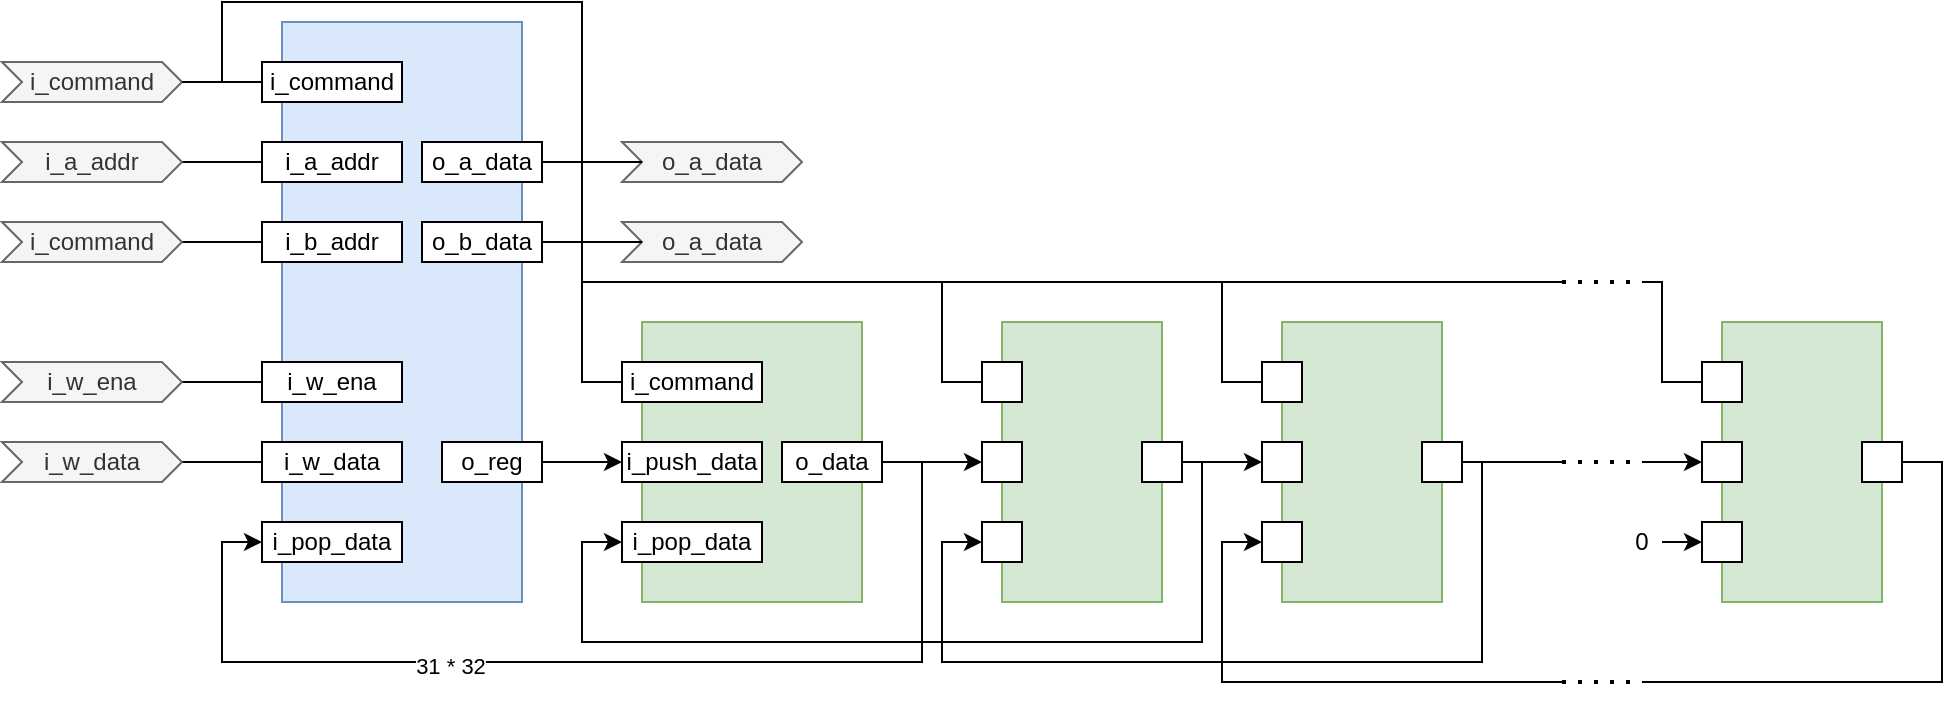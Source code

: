 <mxfile version="27.0.5">
  <diagram name="Page-1" id="EF95RXOkAe6jpXl8hsVO">
    <mxGraphModel dx="2315" dy="1381" grid="1" gridSize="10" guides="1" tooltips="1" connect="1" arrows="1" fold="1" page="1" pageScale="1" pageWidth="850" pageHeight="1100" math="0" shadow="0">
      <root>
        <mxCell id="0" />
        <mxCell id="1" parent="0" />
        <mxCell id="Xn5FnCG-qSh6JUQlaOpy-32" value="" style="rounded=0;whiteSpace=wrap;html=1;fillColor=#d5e8d4;strokeColor=#82b366;" parent="1" vertex="1">
          <mxGeometry x="190" y="500" width="110" height="140" as="geometry" />
        </mxCell>
        <mxCell id="Xn5FnCG-qSh6JUQlaOpy-5" value="i_command" style="rounded=0;whiteSpace=wrap;html=1;" parent="1" vertex="1">
          <mxGeometry x="180" y="520" width="70" height="20" as="geometry" />
        </mxCell>
        <mxCell id="Xn5FnCG-qSh6JUQlaOpy-38" value="i_pop_data" style="rounded=0;whiteSpace=wrap;html=1;" parent="1" vertex="1">
          <mxGeometry x="180" y="600" width="70" height="20" as="geometry" />
        </mxCell>
        <mxCell id="Xn5FnCG-qSh6JUQlaOpy-41" value="o_data" style="rounded=0;whiteSpace=wrap;html=1;" parent="1" vertex="1">
          <mxGeometry x="260" y="560" width="50" height="20" as="geometry" />
        </mxCell>
        <mxCell id="Xn5FnCG-qSh6JUQlaOpy-35" value="i_push_data" style="rounded=0;whiteSpace=wrap;html=1;" parent="1" vertex="1">
          <mxGeometry x="180" y="560" width="70" height="20" as="geometry" />
        </mxCell>
        <mxCell id="Xn5FnCG-qSh6JUQlaOpy-45" value="" style="endArrow=none;html=1;rounded=0;entryX=0;entryY=0.5;entryDx=0;entryDy=0;exitX=0;exitY=0.5;exitDx=0;exitDy=0;startArrow=none;startFill=0;" parent="1" source="Xn5FnCG-qSh6JUQlaOpy-5" target="Xn5FnCG-qSh6JUQlaOpy-48" edge="1">
          <mxGeometry width="50" height="50" relative="1" as="geometry">
            <mxPoint x="170" y="530" as="sourcePoint" />
            <mxPoint x="460" y="530" as="targetPoint" />
            <Array as="points">
              <mxPoint x="160" y="530" />
              <mxPoint x="160" y="480" />
              <mxPoint x="340" y="480" />
              <mxPoint x="340" y="530" />
              <mxPoint x="360" y="530" />
            </Array>
          </mxGeometry>
        </mxCell>
        <mxCell id="Xn5FnCG-qSh6JUQlaOpy-47" value="" style="rounded=0;whiteSpace=wrap;html=1;fillColor=#d5e8d4;strokeColor=#82b366;" parent="1" vertex="1">
          <mxGeometry x="370" y="500" width="80" height="140" as="geometry" />
        </mxCell>
        <mxCell id="Xn5FnCG-qSh6JUQlaOpy-48" value="" style="rounded=0;whiteSpace=wrap;html=1;" parent="1" vertex="1">
          <mxGeometry x="360" y="520" width="20" height="20" as="geometry" />
        </mxCell>
        <mxCell id="Xn5FnCG-qSh6JUQlaOpy-49" value="" style="endArrow=classic;html=1;rounded=0;entryX=0;entryY=0.5;entryDx=0;entryDy=0;exitX=1;exitY=0.5;exitDx=0;exitDy=0;" parent="1" source="Xn5FnCG-qSh6JUQlaOpy-41" target="Xn5FnCG-qSh6JUQlaOpy-51" edge="1">
          <mxGeometry width="50" height="50" relative="1" as="geometry">
            <mxPoint x="360" y="570" as="sourcePoint" />
            <mxPoint x="460" y="570" as="targetPoint" />
          </mxGeometry>
        </mxCell>
        <mxCell id="Xn5FnCG-qSh6JUQlaOpy-51" value="" style="rounded=0;whiteSpace=wrap;html=1;" parent="1" vertex="1">
          <mxGeometry x="360" y="560" width="20" height="20" as="geometry" />
        </mxCell>
        <mxCell id="Xn5FnCG-qSh6JUQlaOpy-54" value="" style="rounded=0;whiteSpace=wrap;html=1;" parent="1" vertex="1">
          <mxGeometry x="360" y="600" width="20" height="20" as="geometry" />
        </mxCell>
        <mxCell id="Xn5FnCG-qSh6JUQlaOpy-56" value="" style="rounded=0;whiteSpace=wrap;html=1;" parent="1" vertex="1">
          <mxGeometry x="440" y="560" width="20" height="20" as="geometry" />
        </mxCell>
        <mxCell id="Xn5FnCG-qSh6JUQlaOpy-59" value="" style="endArrow=classic;html=1;rounded=0;exitX=1;exitY=0.5;exitDx=0;exitDy=0;entryX=0;entryY=0.5;entryDx=0;entryDy=0;" parent="1" source="Xn5FnCG-qSh6JUQlaOpy-56" target="Xn5FnCG-qSh6JUQlaOpy-38" edge="1">
          <mxGeometry width="50" height="50" relative="1" as="geometry">
            <mxPoint x="450" y="490" as="sourcePoint" />
            <mxPoint x="210" y="610" as="targetPoint" />
            <Array as="points">
              <mxPoint x="470" y="570" />
              <mxPoint x="470" y="660" />
              <mxPoint x="160" y="660" />
              <mxPoint x="160" y="610" />
            </Array>
          </mxGeometry>
        </mxCell>
        <mxCell id="Xn5FnCG-qSh6JUQlaOpy-61" value="" style="rounded=0;whiteSpace=wrap;html=1;fillColor=#d5e8d4;strokeColor=#82b366;" parent="1" vertex="1">
          <mxGeometry x="510" y="500" width="80" height="140" as="geometry" />
        </mxCell>
        <mxCell id="Xn5FnCG-qSh6JUQlaOpy-62" value="" style="rounded=0;whiteSpace=wrap;html=1;" parent="1" vertex="1">
          <mxGeometry x="500" y="520" width="20" height="20" as="geometry" />
        </mxCell>
        <mxCell id="Xn5FnCG-qSh6JUQlaOpy-63" value="" style="rounded=0;whiteSpace=wrap;html=1;" parent="1" vertex="1">
          <mxGeometry x="500" y="560" width="20" height="20" as="geometry" />
        </mxCell>
        <mxCell id="Xn5FnCG-qSh6JUQlaOpy-64" value="" style="rounded=0;whiteSpace=wrap;html=1;" parent="1" vertex="1">
          <mxGeometry x="500" y="600" width="20" height="20" as="geometry" />
        </mxCell>
        <mxCell id="Xn5FnCG-qSh6JUQlaOpy-65" value="" style="rounded=0;whiteSpace=wrap;html=1;" parent="1" vertex="1">
          <mxGeometry x="580" y="560" width="20" height="20" as="geometry" />
        </mxCell>
        <mxCell id="Xn5FnCG-qSh6JUQlaOpy-66" value="" style="endArrow=classic;html=1;rounded=0;exitX=1;exitY=0.5;exitDx=0;exitDy=0;entryX=0;entryY=0.5;entryDx=0;entryDy=0;" parent="1" source="Xn5FnCG-qSh6JUQlaOpy-65" edge="1">
          <mxGeometry width="50" height="50" relative="1" as="geometry">
            <mxPoint x="580" y="490" as="sourcePoint" />
            <mxPoint x="360" y="610" as="targetPoint" />
            <Array as="points">
              <mxPoint x="610" y="570" />
              <mxPoint x="610" y="670" />
              <mxPoint x="340" y="670" />
              <mxPoint x="340" y="610" />
            </Array>
          </mxGeometry>
        </mxCell>
        <mxCell id="Xn5FnCG-qSh6JUQlaOpy-68" value="" style="rounded=0;whiteSpace=wrap;html=1;fillColor=#d5e8d4;strokeColor=#82b366;" parent="1" vertex="1">
          <mxGeometry x="730" y="500" width="80" height="140" as="geometry" />
        </mxCell>
        <mxCell id="Xn5FnCG-qSh6JUQlaOpy-69" value="" style="rounded=0;whiteSpace=wrap;html=1;" parent="1" vertex="1">
          <mxGeometry x="720" y="520" width="20" height="20" as="geometry" />
        </mxCell>
        <mxCell id="Xn5FnCG-qSh6JUQlaOpy-70" value="" style="rounded=0;whiteSpace=wrap;html=1;" parent="1" vertex="1">
          <mxGeometry x="720" y="560" width="20" height="20" as="geometry" />
        </mxCell>
        <mxCell id="Xn5FnCG-qSh6JUQlaOpy-71" value="" style="rounded=0;whiteSpace=wrap;html=1;" parent="1" vertex="1">
          <mxGeometry x="720" y="600" width="20" height="20" as="geometry" />
        </mxCell>
        <mxCell id="Xn5FnCG-qSh6JUQlaOpy-72" value="" style="rounded=0;whiteSpace=wrap;html=1;" parent="1" vertex="1">
          <mxGeometry x="800" y="560" width="20" height="20" as="geometry" />
        </mxCell>
        <mxCell id="Xn5FnCG-qSh6JUQlaOpy-75" value="" style="endArrow=classic;html=1;rounded=0;entryX=0;entryY=0.5;entryDx=0;entryDy=0;" parent="1" target="Xn5FnCG-qSh6JUQlaOpy-64" edge="1">
          <mxGeometry width="50" height="50" relative="1" as="geometry">
            <mxPoint x="650" y="680" as="sourcePoint" />
            <mxPoint x="520" y="660" as="targetPoint" />
            <Array as="points">
              <mxPoint x="480" y="680" />
              <mxPoint x="480" y="610" />
            </Array>
          </mxGeometry>
        </mxCell>
        <mxCell id="Xn5FnCG-qSh6JUQlaOpy-76" value="" style="endArrow=classic;html=1;rounded=0;entryX=0;entryY=0.5;entryDx=0;entryDy=0;" parent="1" target="Xn5FnCG-qSh6JUQlaOpy-70" edge="1">
          <mxGeometry width="50" height="50" relative="1" as="geometry">
            <mxPoint x="690" y="570" as="sourcePoint" />
            <mxPoint x="520" y="660" as="targetPoint" />
          </mxGeometry>
        </mxCell>
        <mxCell id="Xn5FnCG-qSh6JUQlaOpy-77" value="" style="endArrow=none;html=1;rounded=0;" parent="1" edge="1">
          <mxGeometry width="50" height="50" relative="1" as="geometry">
            <mxPoint x="650" y="480" as="sourcePoint" />
            <mxPoint x="340" y="480" as="targetPoint" />
          </mxGeometry>
        </mxCell>
        <mxCell id="Xn5FnCG-qSh6JUQlaOpy-78" value="" style="endArrow=none;html=1;rounded=0;entryX=0;entryY=0.5;entryDx=0;entryDy=0;startFill=0;" parent="1" target="Xn5FnCG-qSh6JUQlaOpy-69" edge="1">
          <mxGeometry width="50" height="50" relative="1" as="geometry">
            <mxPoint x="690" y="480" as="sourcePoint" />
            <mxPoint x="520" y="660" as="targetPoint" />
            <Array as="points">
              <mxPoint x="700" y="480" />
              <mxPoint x="700" y="530" />
            </Array>
          </mxGeometry>
        </mxCell>
        <mxCell id="Xn5FnCG-qSh6JUQlaOpy-80" value="" style="endArrow=none;dashed=1;html=1;dashPattern=1 3;strokeWidth=2;rounded=0;" parent="1" edge="1">
          <mxGeometry width="50" height="50" relative="1" as="geometry">
            <mxPoint x="650" y="480" as="sourcePoint" />
            <mxPoint x="690" y="480" as="targetPoint" />
          </mxGeometry>
        </mxCell>
        <mxCell id="Xn5FnCG-qSh6JUQlaOpy-81" value="" style="endArrow=none;dashed=1;html=1;dashPattern=1 3;strokeWidth=2;rounded=0;" parent="1" edge="1">
          <mxGeometry width="50" height="50" relative="1" as="geometry">
            <mxPoint x="650" y="570" as="sourcePoint" />
            <mxPoint x="690" y="570" as="targetPoint" />
          </mxGeometry>
        </mxCell>
        <mxCell id="Xn5FnCG-qSh6JUQlaOpy-82" value="" style="endArrow=none;dashed=1;html=1;dashPattern=1 3;strokeWidth=2;rounded=0;" parent="1" edge="1">
          <mxGeometry width="50" height="50" relative="1" as="geometry">
            <mxPoint x="650" y="680" as="sourcePoint" />
            <mxPoint x="690" y="680" as="targetPoint" />
          </mxGeometry>
        </mxCell>
        <mxCell id="Xn5FnCG-qSh6JUQlaOpy-83" value="" style="endArrow=none;html=1;rounded=0;" parent="1" edge="1">
          <mxGeometry width="50" height="50" relative="1" as="geometry">
            <mxPoint x="610" y="570" as="sourcePoint" />
            <mxPoint x="650" y="570" as="targetPoint" />
          </mxGeometry>
        </mxCell>
        <mxCell id="Xn5FnCG-qSh6JUQlaOpy-85" value="" style="endArrow=none;html=1;rounded=0;entryX=1;entryY=0.5;entryDx=0;entryDy=0;" parent="1" target="Xn5FnCG-qSh6JUQlaOpy-72" edge="1">
          <mxGeometry width="50" height="50" relative="1" as="geometry">
            <mxPoint x="690" y="680" as="sourcePoint" />
            <mxPoint x="520" y="660" as="targetPoint" />
            <Array as="points">
              <mxPoint x="840" y="680" />
              <mxPoint x="840" y="570" />
            </Array>
          </mxGeometry>
        </mxCell>
        <mxCell id="Xn5FnCG-qSh6JUQlaOpy-86" value="" style="endArrow=classic;html=1;rounded=0;entryX=0;entryY=0.5;entryDx=0;entryDy=0;" parent="1" target="Xn5FnCG-qSh6JUQlaOpy-71" edge="1">
          <mxGeometry width="50" height="50" relative="1" as="geometry">
            <mxPoint x="700" y="610" as="sourcePoint" />
            <mxPoint x="520" y="660" as="targetPoint" />
          </mxGeometry>
        </mxCell>
        <mxCell id="Xn5FnCG-qSh6JUQlaOpy-88" value="0" style="text;html=1;align=center;verticalAlign=middle;whiteSpace=wrap;rounded=0;" parent="1" vertex="1">
          <mxGeometry x="680" y="600" width="20" height="20" as="geometry" />
        </mxCell>
        <mxCell id="Xn5FnCG-qSh6JUQlaOpy-90" value="" style="endArrow=classic;html=1;rounded=0;entryX=0;entryY=0.5;entryDx=0;entryDy=0;" parent="1" target="Xn5FnCG-qSh6JUQlaOpy-63" edge="1">
          <mxGeometry width="50" height="50" relative="1" as="geometry">
            <mxPoint x="470" y="570" as="sourcePoint" />
            <mxPoint x="510" y="660" as="targetPoint" />
          </mxGeometry>
        </mxCell>
        <mxCell id="Xn5FnCG-qSh6JUQlaOpy-91" value="" style="endArrow=none;html=1;rounded=0;entryX=0;entryY=0.5;entryDx=0;entryDy=0;startFill=0;" parent="1" target="Xn5FnCG-qSh6JUQlaOpy-62" edge="1">
          <mxGeometry width="50" height="50" relative="1" as="geometry">
            <mxPoint x="480" y="480" as="sourcePoint" />
            <mxPoint x="510" y="640" as="targetPoint" />
            <Array as="points">
              <mxPoint x="480" y="530" />
            </Array>
          </mxGeometry>
        </mxCell>
        <mxCell id="Xn5FnCG-qSh6JUQlaOpy-93" value="" style="rounded=0;whiteSpace=wrap;html=1;fillColor=#dae8fc;strokeColor=#6c8ebf;" parent="1" vertex="1">
          <mxGeometry x="10" y="350" width="120" height="290" as="geometry" />
        </mxCell>
        <mxCell id="Xn5FnCG-qSh6JUQlaOpy-95" value="" style="endArrow=classic;html=1;rounded=0;entryX=0;entryY=0.5;entryDx=0;entryDy=0;" parent="1" target="Xn5FnCG-qSh6JUQlaOpy-96" edge="1">
          <mxGeometry width="50" height="50" relative="1" as="geometry">
            <mxPoint x="330" y="570" as="sourcePoint" />
            <mxPoint x="-80" y="680" as="targetPoint" />
            <Array as="points">
              <mxPoint x="330" y="670" />
              <mxPoint x="-20" y="670" />
              <mxPoint x="-20" y="610" />
            </Array>
          </mxGeometry>
        </mxCell>
        <mxCell id="Xn5FnCG-qSh6JUQlaOpy-168" value="31 * 32" style="edgeLabel;html=1;align=center;verticalAlign=middle;resizable=0;points=[];" parent="Xn5FnCG-qSh6JUQlaOpy-95" vertex="1" connectable="0">
          <mxGeometry x="0.268" y="2" relative="1" as="geometry">
            <mxPoint as="offset" />
          </mxGeometry>
        </mxCell>
        <mxCell id="Xn5FnCG-qSh6JUQlaOpy-96" value="i_pop_data" style="rounded=0;whiteSpace=wrap;html=1;" parent="1" vertex="1">
          <mxGeometry y="600" width="70" height="20" as="geometry" />
        </mxCell>
        <mxCell id="Xn5FnCG-qSh6JUQlaOpy-97" value="i_command" style="rounded=0;whiteSpace=wrap;html=1;" parent="1" vertex="1">
          <mxGeometry y="370" width="70" height="20" as="geometry" />
        </mxCell>
        <mxCell id="Xn5FnCG-qSh6JUQlaOpy-99" value="i_w_ena" style="rounded=0;whiteSpace=wrap;html=1;" parent="1" vertex="1">
          <mxGeometry y="520" width="70" height="20" as="geometry" />
        </mxCell>
        <mxCell id="Xn5FnCG-qSh6JUQlaOpy-101" value="o_reg" style="rounded=0;whiteSpace=wrap;html=1;" parent="1" vertex="1">
          <mxGeometry x="90" y="560" width="50" height="20" as="geometry" />
        </mxCell>
        <mxCell id="Xn5FnCG-qSh6JUQlaOpy-102" value="" style="endArrow=classic;html=1;rounded=0;exitX=1;exitY=0.5;exitDx=0;exitDy=0;entryX=0;entryY=0.5;entryDx=0;entryDy=0;" parent="1" source="Xn5FnCG-qSh6JUQlaOpy-101" target="Xn5FnCG-qSh6JUQlaOpy-35" edge="1">
          <mxGeometry width="50" height="50" relative="1" as="geometry">
            <mxPoint x="280" y="480" as="sourcePoint" />
            <mxPoint x="330" y="430" as="targetPoint" />
          </mxGeometry>
        </mxCell>
        <mxCell id="Xn5FnCG-qSh6JUQlaOpy-103" value="i_w_data" style="rounded=0;whiteSpace=wrap;html=1;" parent="1" vertex="1">
          <mxGeometry y="560" width="70" height="20" as="geometry" />
        </mxCell>
        <mxCell id="Xn5FnCG-qSh6JUQlaOpy-108" value="o_a_data" style="rounded=0;whiteSpace=wrap;html=1;" parent="1" vertex="1">
          <mxGeometry x="80" y="410" width="60" height="20" as="geometry" />
        </mxCell>
        <mxCell id="Xn5FnCG-qSh6JUQlaOpy-109" value="o_b_data" style="rounded=0;whiteSpace=wrap;html=1;" parent="1" vertex="1">
          <mxGeometry x="80" y="450" width="60" height="20" as="geometry" />
        </mxCell>
        <mxCell id="Xn5FnCG-qSh6JUQlaOpy-110" value="o_a_data" style="shape=step;perimeter=stepPerimeter;whiteSpace=wrap;html=1;fixedSize=1;size=10;fillColor=#f5f5f5;fontColor=#333333;strokeColor=#666666;" parent="1" vertex="1">
          <mxGeometry x="180" y="410" width="90" height="20" as="geometry" />
        </mxCell>
        <mxCell id="Xn5FnCG-qSh6JUQlaOpy-111" value="" style="endArrow=none;html=1;rounded=0;entryX=0;entryY=0.5;entryDx=0;entryDy=0;exitX=1;exitY=0.5;exitDx=0;exitDy=0;" parent="1" source="Xn5FnCG-qSh6JUQlaOpy-108" target="Xn5FnCG-qSh6JUQlaOpy-110" edge="1">
          <mxGeometry width="50" height="50" relative="1" as="geometry">
            <mxPoint x="390" y="490" as="sourcePoint" />
            <mxPoint x="440" y="440" as="targetPoint" />
          </mxGeometry>
        </mxCell>
        <mxCell id="Xn5FnCG-qSh6JUQlaOpy-112" value="o_a_data" style="shape=step;perimeter=stepPerimeter;whiteSpace=wrap;html=1;fixedSize=1;size=10;fillColor=#f5f5f5;fontColor=#333333;strokeColor=#666666;" parent="1" vertex="1">
          <mxGeometry x="180" y="450" width="90" height="20" as="geometry" />
        </mxCell>
        <mxCell id="Xn5FnCG-qSh6JUQlaOpy-113" value="" style="endArrow=none;html=1;rounded=0;entryX=0;entryY=0.5;entryDx=0;entryDy=0;exitX=1;exitY=0.5;exitDx=0;exitDy=0;" parent="1" source="Xn5FnCG-qSh6JUQlaOpy-109" target="Xn5FnCG-qSh6JUQlaOpy-112" edge="1">
          <mxGeometry width="50" height="50" relative="1" as="geometry">
            <mxPoint x="390" y="490" as="sourcePoint" />
            <mxPoint x="440" y="440" as="targetPoint" />
          </mxGeometry>
        </mxCell>
        <mxCell id="Xn5FnCG-qSh6JUQlaOpy-114" value="i_b_addr" style="rounded=0;whiteSpace=wrap;html=1;" parent="1" vertex="1">
          <mxGeometry y="450" width="70" height="20" as="geometry" />
        </mxCell>
        <mxCell id="Xn5FnCG-qSh6JUQlaOpy-115" value="i_a_addr" style="rounded=0;whiteSpace=wrap;html=1;" parent="1" vertex="1">
          <mxGeometry y="410" width="70" height="20" as="geometry" />
        </mxCell>
        <mxCell id="Xn5FnCG-qSh6JUQlaOpy-116" value="i_command" style="shape=step;perimeter=stepPerimeter;whiteSpace=wrap;html=1;fixedSize=1;size=10;fillColor=#f5f5f5;fontColor=#333333;strokeColor=#666666;" parent="1" vertex="1">
          <mxGeometry x="-130" y="370" width="90" height="20" as="geometry" />
        </mxCell>
        <mxCell id="Xn5FnCG-qSh6JUQlaOpy-122" style="edgeStyle=orthogonalEdgeStyle;rounded=0;orthogonalLoop=1;jettySize=auto;html=1;exitX=1;exitY=0.5;exitDx=0;exitDy=0;entryX=0;entryY=0.5;entryDx=0;entryDy=0;endArrow=none;startFill=0;" parent="1" source="Xn5FnCG-qSh6JUQlaOpy-117" target="Xn5FnCG-qSh6JUQlaOpy-115" edge="1">
          <mxGeometry relative="1" as="geometry" />
        </mxCell>
        <mxCell id="Xn5FnCG-qSh6JUQlaOpy-117" value="i_a_addr" style="shape=step;perimeter=stepPerimeter;whiteSpace=wrap;html=1;fixedSize=1;size=10;fillColor=#f5f5f5;fontColor=#333333;strokeColor=#666666;" parent="1" vertex="1">
          <mxGeometry x="-130" y="410" width="90" height="20" as="geometry" />
        </mxCell>
        <mxCell id="Xn5FnCG-qSh6JUQlaOpy-123" style="edgeStyle=orthogonalEdgeStyle;rounded=0;orthogonalLoop=1;jettySize=auto;html=1;exitX=1;exitY=0.5;exitDx=0;exitDy=0;entryX=0;entryY=0.5;entryDx=0;entryDy=0;endArrow=none;startFill=0;" parent="1" source="Xn5FnCG-qSh6JUQlaOpy-118" target="Xn5FnCG-qSh6JUQlaOpy-114" edge="1">
          <mxGeometry relative="1" as="geometry" />
        </mxCell>
        <mxCell id="Xn5FnCG-qSh6JUQlaOpy-118" value="i_command" style="shape=step;perimeter=stepPerimeter;whiteSpace=wrap;html=1;fixedSize=1;size=10;fillColor=#f5f5f5;fontColor=#333333;strokeColor=#666666;" parent="1" vertex="1">
          <mxGeometry x="-130" y="450" width="90" height="20" as="geometry" />
        </mxCell>
        <mxCell id="Xn5FnCG-qSh6JUQlaOpy-124" style="edgeStyle=orthogonalEdgeStyle;rounded=0;orthogonalLoop=1;jettySize=auto;html=1;exitX=1;exitY=0.5;exitDx=0;exitDy=0;entryX=0;entryY=0.5;entryDx=0;entryDy=0;endArrow=none;startFill=0;" parent="1" source="Xn5FnCG-qSh6JUQlaOpy-119" target="Xn5FnCG-qSh6JUQlaOpy-99" edge="1">
          <mxGeometry relative="1" as="geometry" />
        </mxCell>
        <mxCell id="Xn5FnCG-qSh6JUQlaOpy-119" value="i_w_ena" style="shape=step;perimeter=stepPerimeter;whiteSpace=wrap;html=1;fixedSize=1;size=10;fillColor=#f5f5f5;fontColor=#333333;strokeColor=#666666;" parent="1" vertex="1">
          <mxGeometry x="-130" y="520" width="90" height="20" as="geometry" />
        </mxCell>
        <mxCell id="Xn5FnCG-qSh6JUQlaOpy-125" style="edgeStyle=orthogonalEdgeStyle;rounded=0;orthogonalLoop=1;jettySize=auto;html=1;exitX=1;exitY=0.5;exitDx=0;exitDy=0;entryX=0;entryY=0.5;entryDx=0;entryDy=0;endArrow=none;startFill=0;" parent="1" source="Xn5FnCG-qSh6JUQlaOpy-120" target="Xn5FnCG-qSh6JUQlaOpy-103" edge="1">
          <mxGeometry relative="1" as="geometry" />
        </mxCell>
        <mxCell id="Xn5FnCG-qSh6JUQlaOpy-120" value="i_w_data" style="shape=step;perimeter=stepPerimeter;whiteSpace=wrap;html=1;fixedSize=1;size=10;fillColor=#f5f5f5;fontColor=#333333;strokeColor=#666666;" parent="1" vertex="1">
          <mxGeometry x="-130" y="560" width="90" height="20" as="geometry" />
        </mxCell>
        <mxCell id="Xn5FnCG-qSh6JUQlaOpy-121" value="" style="endArrow=none;html=1;rounded=0;entryX=0;entryY=0.5;entryDx=0;entryDy=0;exitX=1;exitY=0.5;exitDx=0;exitDy=0;" parent="1" source="Xn5FnCG-qSh6JUQlaOpy-116" target="Xn5FnCG-qSh6JUQlaOpy-97" edge="1">
          <mxGeometry width="50" height="50" relative="1" as="geometry">
            <mxPoint x="390" y="660" as="sourcePoint" />
            <mxPoint x="440" y="610" as="targetPoint" />
          </mxGeometry>
        </mxCell>
        <mxCell id="Xn5FnCG-qSh6JUQlaOpy-127" value="" style="endArrow=none;html=1;rounded=0;" parent="1" edge="1">
          <mxGeometry width="50" height="50" relative="1" as="geometry">
            <mxPoint x="160" y="480" as="sourcePoint" />
            <mxPoint x="-20" y="380" as="targetPoint" />
            <Array as="points">
              <mxPoint x="160" y="340" />
              <mxPoint x="-20" y="340" />
            </Array>
          </mxGeometry>
        </mxCell>
      </root>
    </mxGraphModel>
  </diagram>
</mxfile>
